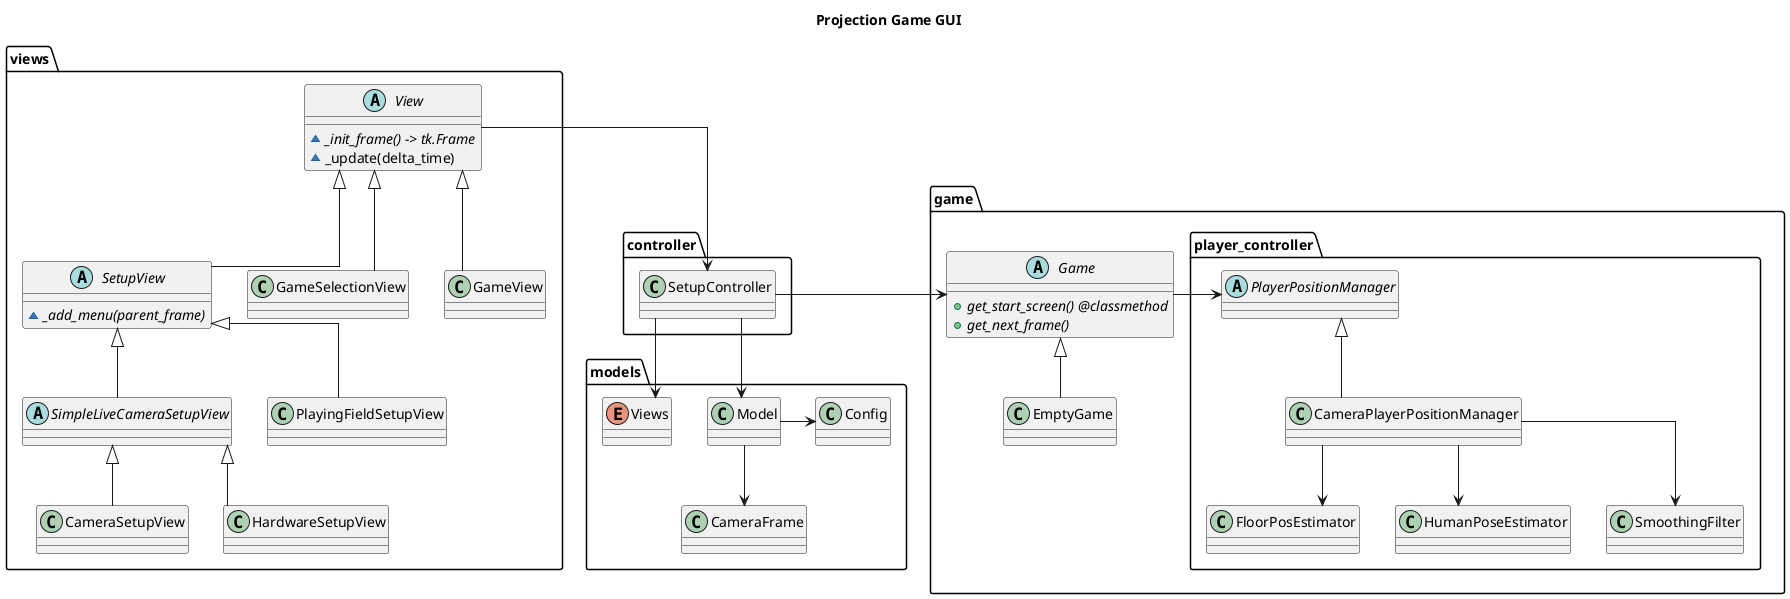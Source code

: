 @startuml
title Projection Game GUI
skinparam linetype ortho

package views {
    abstract class View {
      {abstract}  ~_init_frame() -> tk.Frame
      ~_update(delta_time)
    }

    abstract class SetupView extends View {
     {abstract} ~_add_menu(parent_frame)
    }

    abstract class SimpleLiveCameraSetupView extends SetupView {
    }

    class CameraSetupView  extends SimpleLiveCameraSetupView {
    }

    class HardwareSetupView extends SimpleLiveCameraSetupView {
    }
    class PlayingFieldSetupView extends SetupView {
    }

    class GameSelectionView extends View {
    }

    class GameView extends View {
    }
}

package "models" {
  class Config
  class Model
  class CameraFrame
  enum Views
  Model -> Config
  Model -down-> CameraFrame
}

package "game" {
  abstract class Game {
    {abstract} +get_start_screen() @classmethod
    {abstract} +get_next_frame()
  }
  class EmptyGame extends Game
  package "game.player_controller" {
    abstract class PlayerPositionManager
    class CameraPlayerPositionManager extends PlayerPositionManager
    class FloorPosEstimator
    class HumanPoseEstimator
    class SmoothingFilter
    CameraPlayerPositionManager -down-> FloorPosEstimator
    CameraPlayerPositionManager -down-> HumanPoseEstimator
    CameraPlayerPositionManager -down-> SmoothingFilter
  }
  Game-> PlayerPositionManager
}

package "controller" {
  class SetupController
}

View --> SetupController
SetupController -> Model
SetupController -down-> Views

SetupController -> Game


@enduml